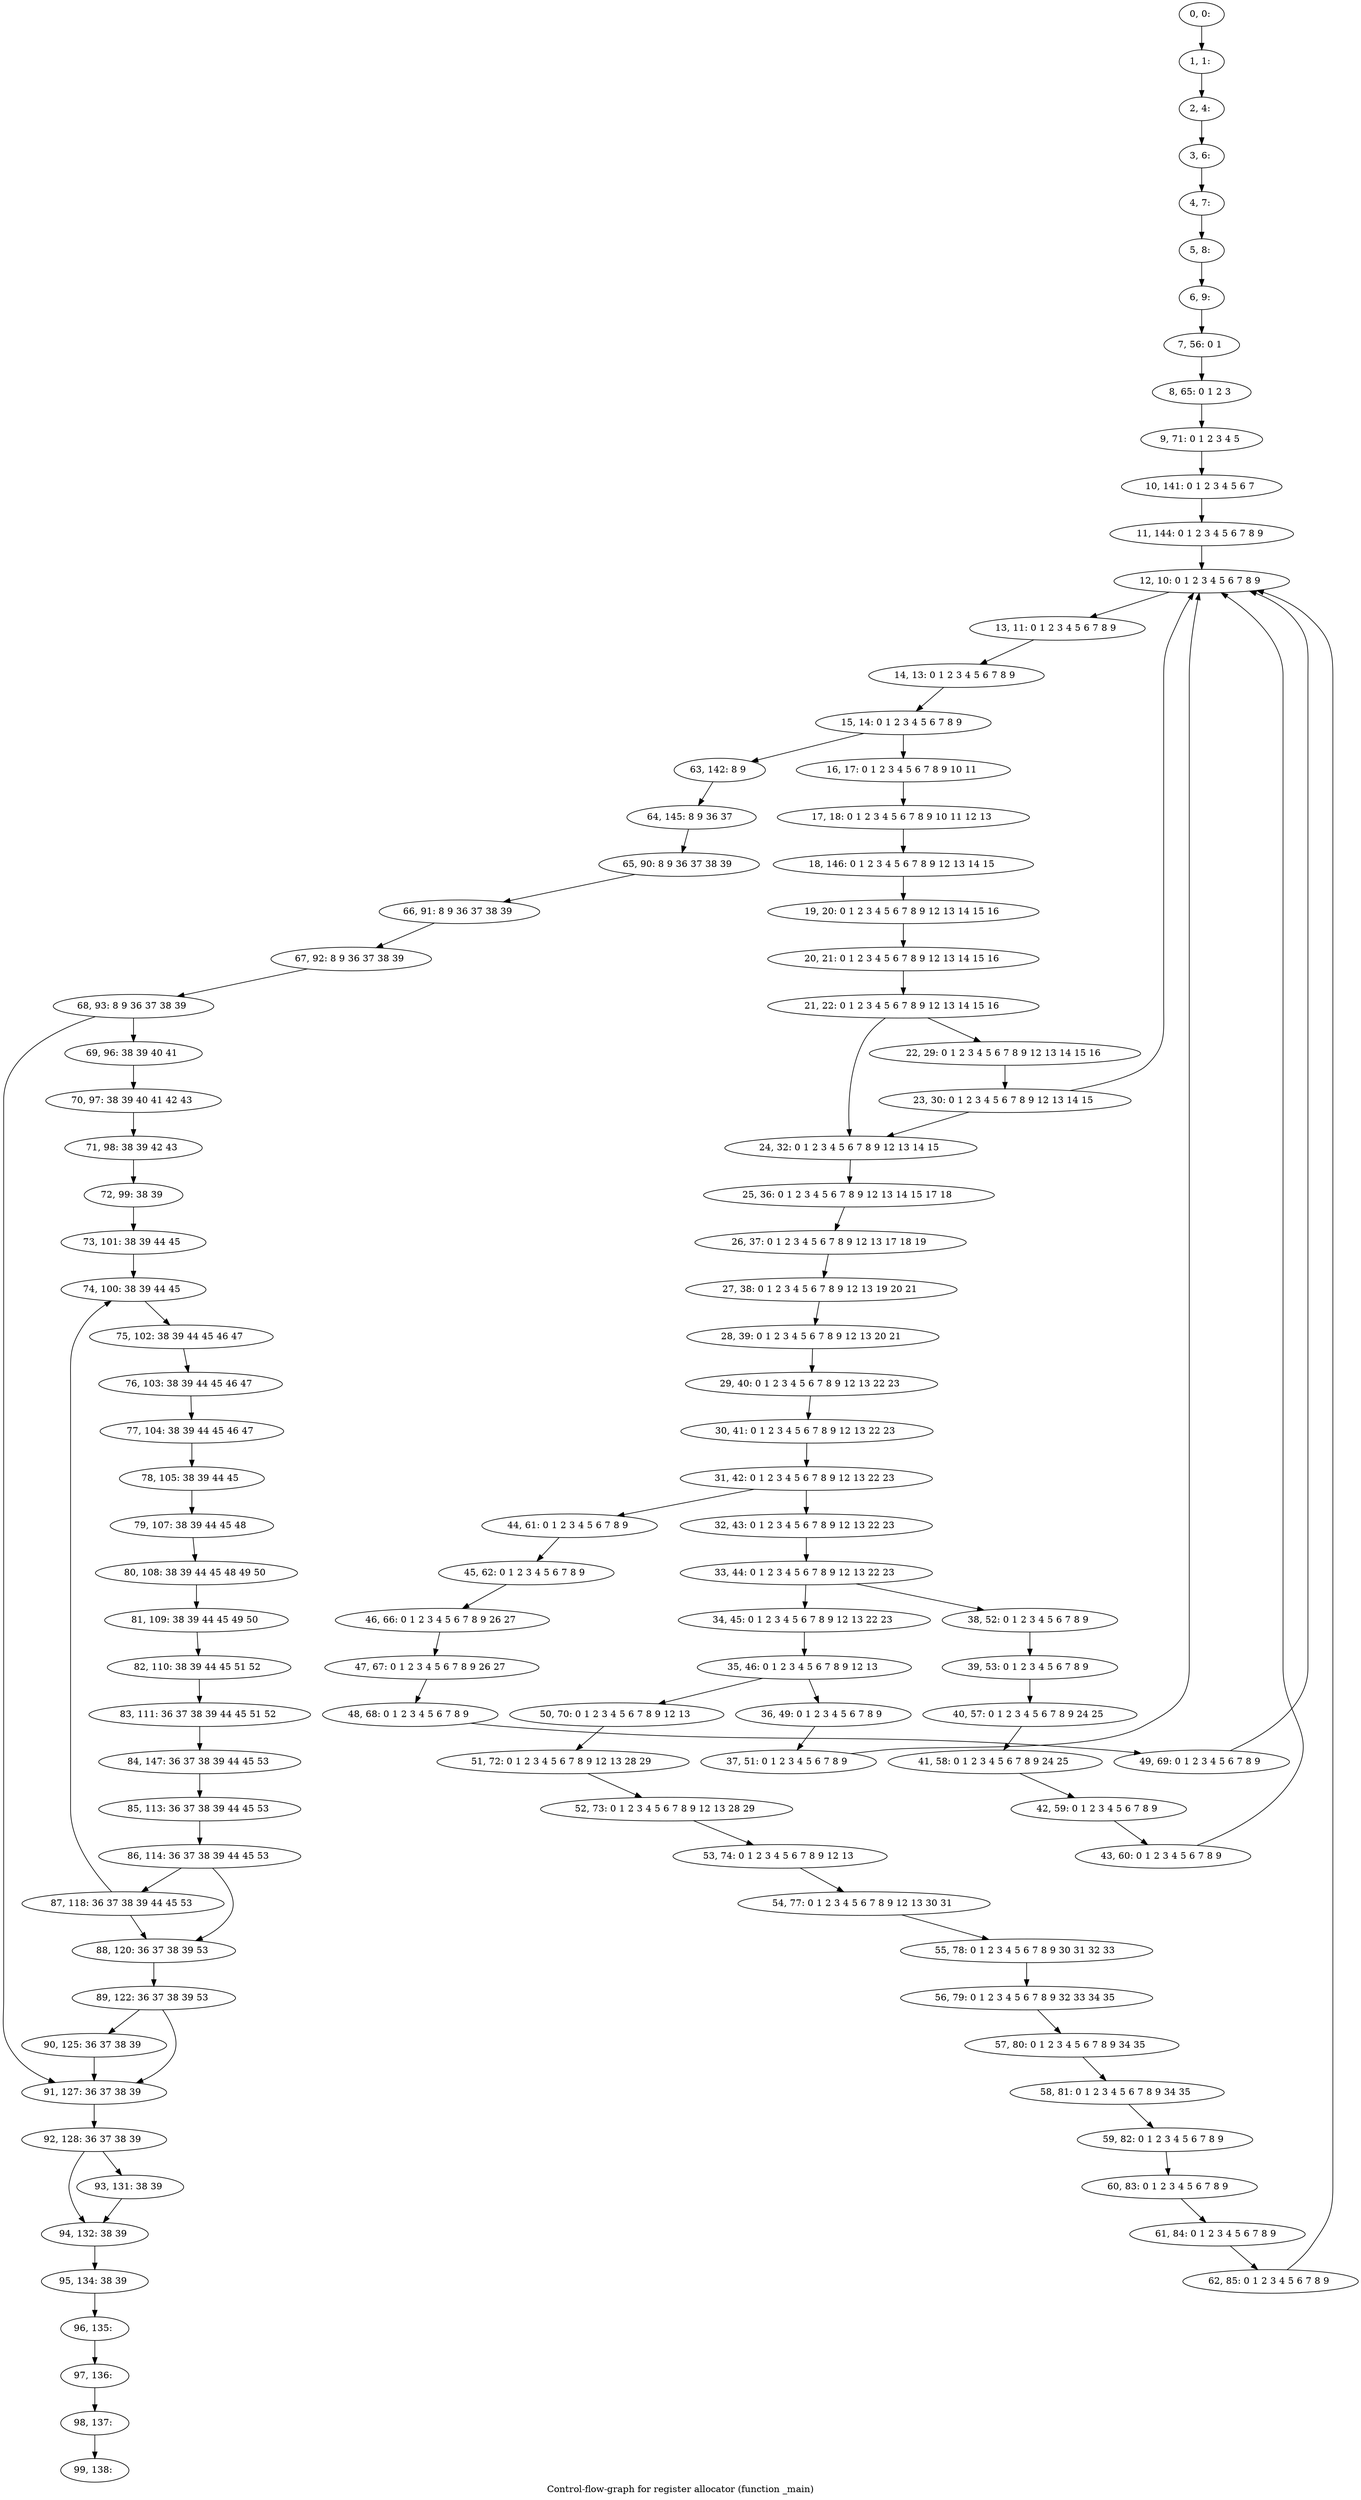 digraph G {
graph [label="Control-flow-graph for register allocator (function _main)"]
0[label="0, 0: "];
1[label="1, 1: "];
2[label="2, 4: "];
3[label="3, 6: "];
4[label="4, 7: "];
5[label="5, 8: "];
6[label="6, 9: "];
7[label="7, 56: 0 1 "];
8[label="8, 65: 0 1 2 3 "];
9[label="9, 71: 0 1 2 3 4 5 "];
10[label="10, 141: 0 1 2 3 4 5 6 7 "];
11[label="11, 144: 0 1 2 3 4 5 6 7 8 9 "];
12[label="12, 10: 0 1 2 3 4 5 6 7 8 9 "];
13[label="13, 11: 0 1 2 3 4 5 6 7 8 9 "];
14[label="14, 13: 0 1 2 3 4 5 6 7 8 9 "];
15[label="15, 14: 0 1 2 3 4 5 6 7 8 9 "];
16[label="16, 17: 0 1 2 3 4 5 6 7 8 9 10 11 "];
17[label="17, 18: 0 1 2 3 4 5 6 7 8 9 10 11 12 13 "];
18[label="18, 146: 0 1 2 3 4 5 6 7 8 9 12 13 14 15 "];
19[label="19, 20: 0 1 2 3 4 5 6 7 8 9 12 13 14 15 16 "];
20[label="20, 21: 0 1 2 3 4 5 6 7 8 9 12 13 14 15 16 "];
21[label="21, 22: 0 1 2 3 4 5 6 7 8 9 12 13 14 15 16 "];
22[label="22, 29: 0 1 2 3 4 5 6 7 8 9 12 13 14 15 16 "];
23[label="23, 30: 0 1 2 3 4 5 6 7 8 9 12 13 14 15 "];
24[label="24, 32: 0 1 2 3 4 5 6 7 8 9 12 13 14 15 "];
25[label="25, 36: 0 1 2 3 4 5 6 7 8 9 12 13 14 15 17 18 "];
26[label="26, 37: 0 1 2 3 4 5 6 7 8 9 12 13 17 18 19 "];
27[label="27, 38: 0 1 2 3 4 5 6 7 8 9 12 13 19 20 21 "];
28[label="28, 39: 0 1 2 3 4 5 6 7 8 9 12 13 20 21 "];
29[label="29, 40: 0 1 2 3 4 5 6 7 8 9 12 13 22 23 "];
30[label="30, 41: 0 1 2 3 4 5 6 7 8 9 12 13 22 23 "];
31[label="31, 42: 0 1 2 3 4 5 6 7 8 9 12 13 22 23 "];
32[label="32, 43: 0 1 2 3 4 5 6 7 8 9 12 13 22 23 "];
33[label="33, 44: 0 1 2 3 4 5 6 7 8 9 12 13 22 23 "];
34[label="34, 45: 0 1 2 3 4 5 6 7 8 9 12 13 22 23 "];
35[label="35, 46: 0 1 2 3 4 5 6 7 8 9 12 13 "];
36[label="36, 49: 0 1 2 3 4 5 6 7 8 9 "];
37[label="37, 51: 0 1 2 3 4 5 6 7 8 9 "];
38[label="38, 52: 0 1 2 3 4 5 6 7 8 9 "];
39[label="39, 53: 0 1 2 3 4 5 6 7 8 9 "];
40[label="40, 57: 0 1 2 3 4 5 6 7 8 9 24 25 "];
41[label="41, 58: 0 1 2 3 4 5 6 7 8 9 24 25 "];
42[label="42, 59: 0 1 2 3 4 5 6 7 8 9 "];
43[label="43, 60: 0 1 2 3 4 5 6 7 8 9 "];
44[label="44, 61: 0 1 2 3 4 5 6 7 8 9 "];
45[label="45, 62: 0 1 2 3 4 5 6 7 8 9 "];
46[label="46, 66: 0 1 2 3 4 5 6 7 8 9 26 27 "];
47[label="47, 67: 0 1 2 3 4 5 6 7 8 9 26 27 "];
48[label="48, 68: 0 1 2 3 4 5 6 7 8 9 "];
49[label="49, 69: 0 1 2 3 4 5 6 7 8 9 "];
50[label="50, 70: 0 1 2 3 4 5 6 7 8 9 12 13 "];
51[label="51, 72: 0 1 2 3 4 5 6 7 8 9 12 13 28 29 "];
52[label="52, 73: 0 1 2 3 4 5 6 7 8 9 12 13 28 29 "];
53[label="53, 74: 0 1 2 3 4 5 6 7 8 9 12 13 "];
54[label="54, 77: 0 1 2 3 4 5 6 7 8 9 12 13 30 31 "];
55[label="55, 78: 0 1 2 3 4 5 6 7 8 9 30 31 32 33 "];
56[label="56, 79: 0 1 2 3 4 5 6 7 8 9 32 33 34 35 "];
57[label="57, 80: 0 1 2 3 4 5 6 7 8 9 34 35 "];
58[label="58, 81: 0 1 2 3 4 5 6 7 8 9 34 35 "];
59[label="59, 82: 0 1 2 3 4 5 6 7 8 9 "];
60[label="60, 83: 0 1 2 3 4 5 6 7 8 9 "];
61[label="61, 84: 0 1 2 3 4 5 6 7 8 9 "];
62[label="62, 85: 0 1 2 3 4 5 6 7 8 9 "];
63[label="63, 142: 8 9 "];
64[label="64, 145: 8 9 36 37 "];
65[label="65, 90: 8 9 36 37 38 39 "];
66[label="66, 91: 8 9 36 37 38 39 "];
67[label="67, 92: 8 9 36 37 38 39 "];
68[label="68, 93: 8 9 36 37 38 39 "];
69[label="69, 96: 38 39 40 41 "];
70[label="70, 97: 38 39 40 41 42 43 "];
71[label="71, 98: 38 39 42 43 "];
72[label="72, 99: 38 39 "];
73[label="73, 101: 38 39 44 45 "];
74[label="74, 100: 38 39 44 45 "];
75[label="75, 102: 38 39 44 45 46 47 "];
76[label="76, 103: 38 39 44 45 46 47 "];
77[label="77, 104: 38 39 44 45 46 47 "];
78[label="78, 105: 38 39 44 45 "];
79[label="79, 107: 38 39 44 45 48 "];
80[label="80, 108: 38 39 44 45 48 49 50 "];
81[label="81, 109: 38 39 44 45 49 50 "];
82[label="82, 110: 38 39 44 45 51 52 "];
83[label="83, 111: 36 37 38 39 44 45 51 52 "];
84[label="84, 147: 36 37 38 39 44 45 53 "];
85[label="85, 113: 36 37 38 39 44 45 53 "];
86[label="86, 114: 36 37 38 39 44 45 53 "];
87[label="87, 118: 36 37 38 39 44 45 53 "];
88[label="88, 120: 36 37 38 39 53 "];
89[label="89, 122: 36 37 38 39 53 "];
90[label="90, 125: 36 37 38 39 "];
91[label="91, 127: 36 37 38 39 "];
92[label="92, 128: 36 37 38 39 "];
93[label="93, 131: 38 39 "];
94[label="94, 132: 38 39 "];
95[label="95, 134: 38 39 "];
96[label="96, 135: "];
97[label="97, 136: "];
98[label="98, 137: "];
99[label="99, 138: "];
0->1 ;
1->2 ;
2->3 ;
3->4 ;
4->5 ;
5->6 ;
6->7 ;
7->8 ;
8->9 ;
9->10 ;
10->11 ;
11->12 ;
12->13 ;
13->14 ;
14->15 ;
15->16 ;
15->63 ;
16->17 ;
17->18 ;
18->19 ;
19->20 ;
20->21 ;
21->22 ;
21->24 ;
22->23 ;
23->24 ;
23->12 ;
24->25 ;
25->26 ;
26->27 ;
27->28 ;
28->29 ;
29->30 ;
30->31 ;
31->32 ;
31->44 ;
32->33 ;
33->34 ;
33->38 ;
34->35 ;
35->36 ;
35->50 ;
36->37 ;
37->12 ;
38->39 ;
39->40 ;
40->41 ;
41->42 ;
42->43 ;
43->12 ;
44->45 ;
45->46 ;
46->47 ;
47->48 ;
48->49 ;
49->12 ;
50->51 ;
51->52 ;
52->53 ;
53->54 ;
54->55 ;
55->56 ;
56->57 ;
57->58 ;
58->59 ;
59->60 ;
60->61 ;
61->62 ;
62->12 ;
63->64 ;
64->65 ;
65->66 ;
66->67 ;
67->68 ;
68->69 ;
68->91 ;
69->70 ;
70->71 ;
71->72 ;
72->73 ;
73->74 ;
74->75 ;
75->76 ;
76->77 ;
77->78 ;
78->79 ;
79->80 ;
80->81 ;
81->82 ;
82->83 ;
83->84 ;
84->85 ;
85->86 ;
86->87 ;
86->88 ;
87->88 ;
87->74 ;
88->89 ;
89->90 ;
89->91 ;
90->91 ;
91->92 ;
92->93 ;
92->94 ;
93->94 ;
94->95 ;
95->96 ;
96->97 ;
97->98 ;
98->99 ;
}
